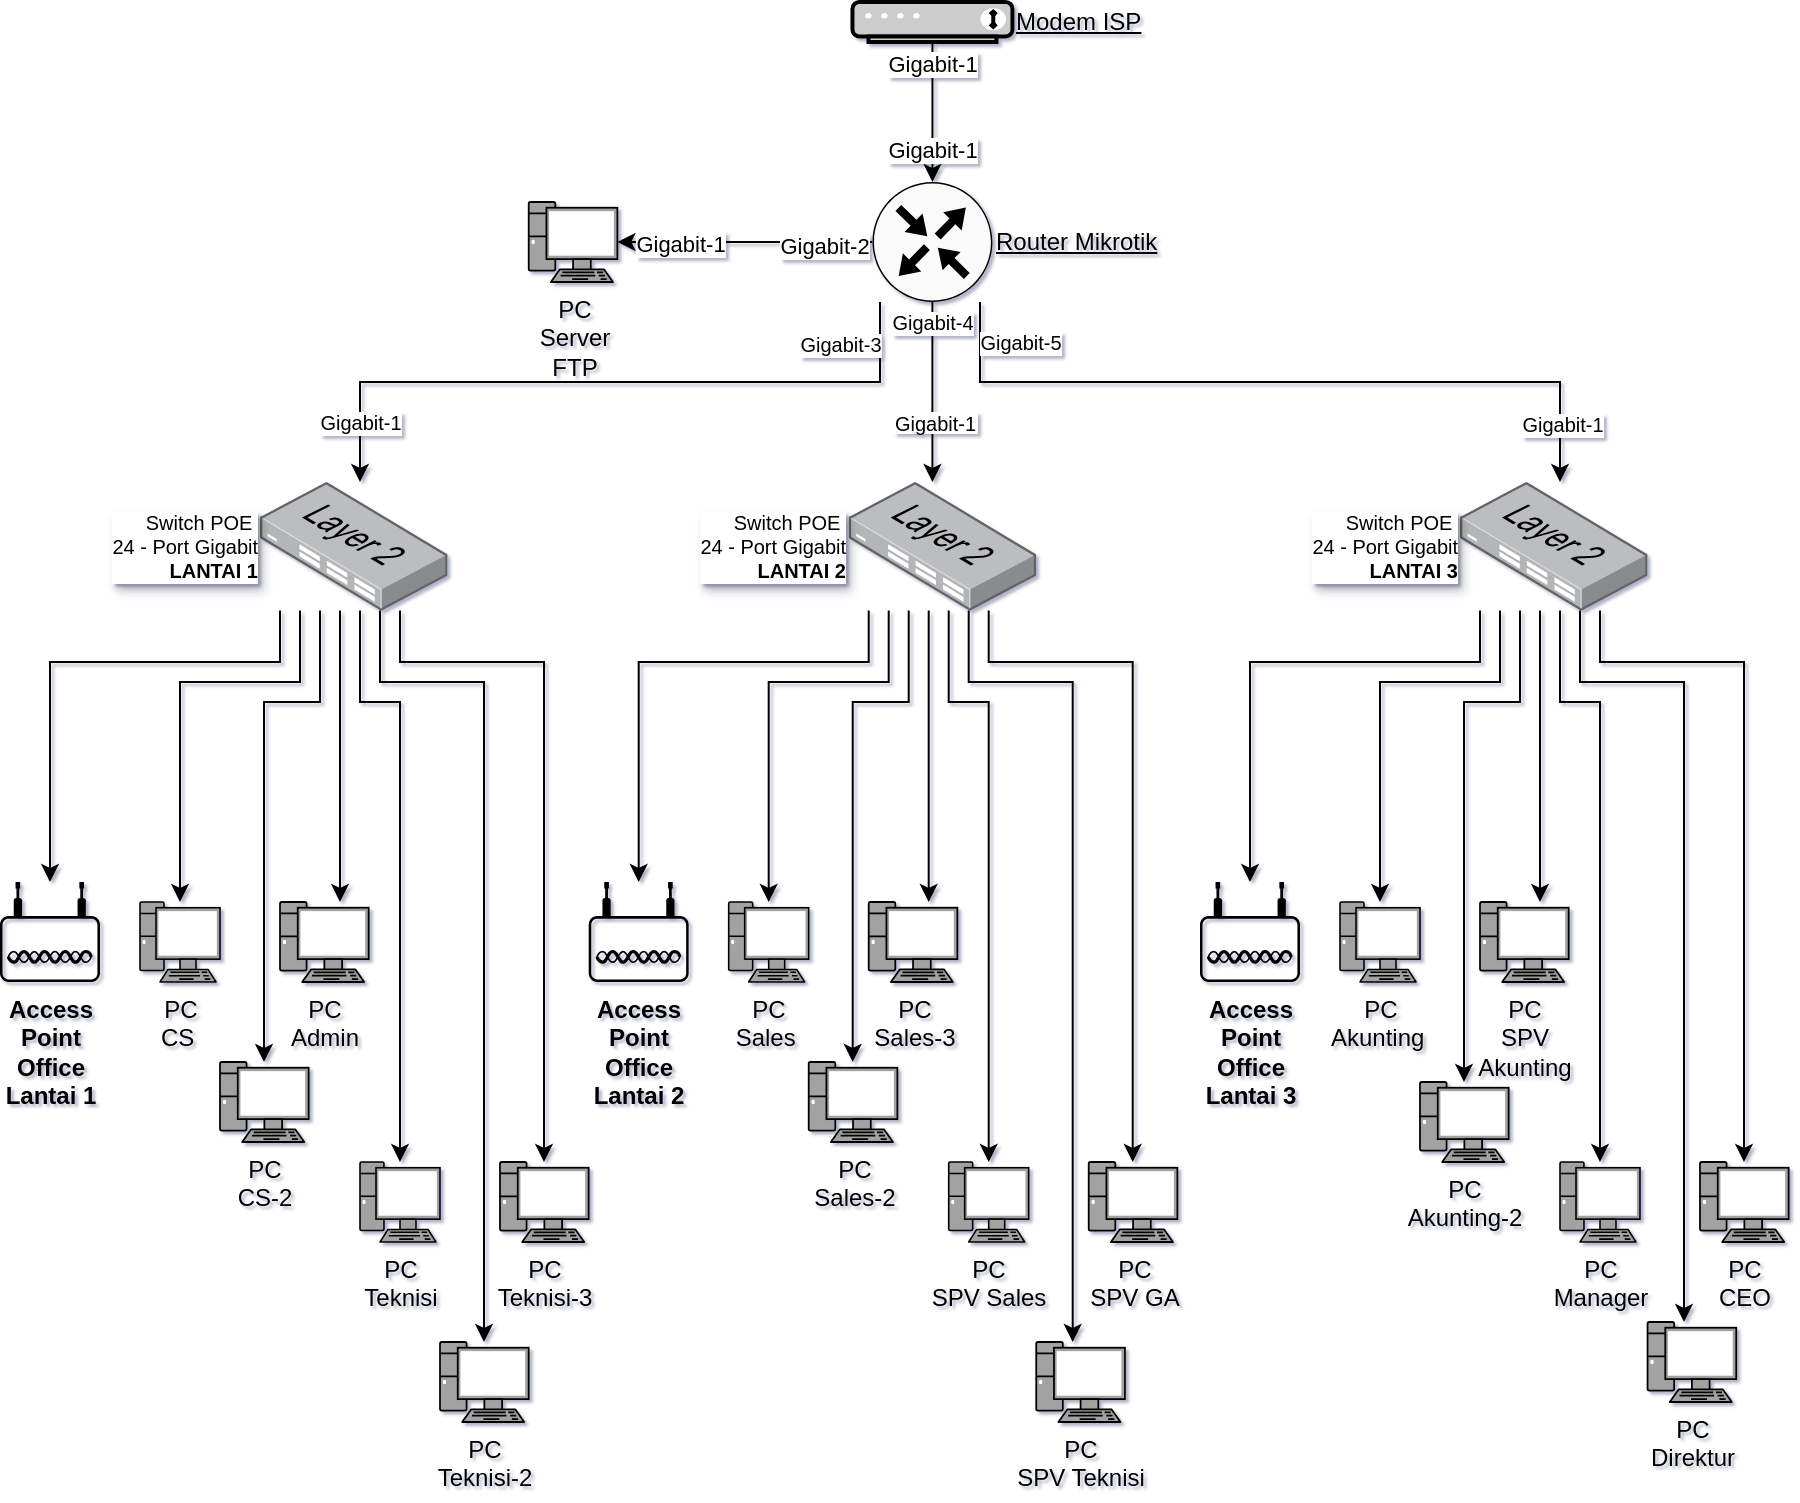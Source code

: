 <mxfile version="28.2.5">
  <diagram name="Halaman-1" id="DElwTYUP9OCx5SLBfsIh">
    <mxGraphModel dx="940" dy="817" grid="1" gridSize="10" guides="1" tooltips="1" connect="1" arrows="1" fold="1" page="1" pageScale="1" pageWidth="1169" pageHeight="827" math="0" shadow="1">
      <root>
        <mxCell id="0" />
        <mxCell id="1" parent="0" />
        <mxCell id="Dri5Y1MQW7EOElF4Cv6K-11" style="edgeStyle=orthogonalEdgeStyle;rounded=0;orthogonalLoop=1;jettySize=auto;html=1;" parent="1" source="Dri5Y1MQW7EOElF4Cv6K-2" target="Dri5Y1MQW7EOElF4Cv6K-10" edge="1">
          <mxGeometry relative="1" as="geometry">
            <Array as="points">
              <mxPoint x="450" y="260" />
              <mxPoint x="190" y="260" />
            </Array>
          </mxGeometry>
        </mxCell>
        <mxCell id="Dri5Y1MQW7EOElF4Cv6K-84" value="Gigabit-3" style="edgeLabel;html=1;align=center;verticalAlign=middle;resizable=0;points=[];fontSize=10;" parent="Dri5Y1MQW7EOElF4Cv6K-11" vertex="1" connectable="0">
          <mxGeometry x="-0.848" y="2" relative="1" as="geometry">
            <mxPoint x="-22" y="-6" as="offset" />
          </mxGeometry>
        </mxCell>
        <mxCell id="Dri5Y1MQW7EOElF4Cv6K-85" value="Gigabit-1" style="edgeLabel;html=1;align=center;verticalAlign=middle;resizable=0;points=[];fontSize=10;" parent="Dri5Y1MQW7EOElF4Cv6K-11" vertex="1" connectable="0">
          <mxGeometry x="0.861" relative="1" as="geometry">
            <mxPoint y="-6" as="offset" />
          </mxGeometry>
        </mxCell>
        <mxCell id="Dri5Y1MQW7EOElF4Cv6K-12" style="edgeStyle=orthogonalEdgeStyle;rounded=0;orthogonalLoop=1;jettySize=auto;html=1;" parent="1" source="Dri5Y1MQW7EOElF4Cv6K-2" edge="1">
          <mxGeometry relative="1" as="geometry">
            <mxPoint x="476.23" y="310" as="targetPoint" />
          </mxGeometry>
        </mxCell>
        <mxCell id="Dri5Y1MQW7EOElF4Cv6K-83" value="Gigabit-4" style="edgeLabel;html=1;align=center;verticalAlign=middle;resizable=0;points=[];fontSize=10;" parent="Dri5Y1MQW7EOElF4Cv6K-12" vertex="1" connectable="0">
          <mxGeometry x="-0.433" y="1" relative="1" as="geometry">
            <mxPoint x="-1" y="-16" as="offset" />
          </mxGeometry>
        </mxCell>
        <mxCell id="Dri5Y1MQW7EOElF4Cv6K-86" value="Gigabit-1" style="edgeLabel;align=center;verticalAlign=middle;resizable=0;points=[];fontSize=10;" parent="Dri5Y1MQW7EOElF4Cv6K-12" vertex="1" connectable="0">
          <mxGeometry x="0.338" y="1" relative="1" as="geometry">
            <mxPoint as="offset" />
          </mxGeometry>
        </mxCell>
        <mxCell id="Dri5Y1MQW7EOElF4Cv6K-13" style="edgeStyle=orthogonalEdgeStyle;rounded=0;orthogonalLoop=1;jettySize=auto;html=1;" parent="1" source="Dri5Y1MQW7EOElF4Cv6K-2" edge="1">
          <mxGeometry relative="1" as="geometry">
            <mxPoint x="790.0" y="310" as="targetPoint" />
            <Array as="points">
              <mxPoint x="500" y="260" />
              <mxPoint x="790" y="260" />
            </Array>
          </mxGeometry>
        </mxCell>
        <mxCell id="Dri5Y1MQW7EOElF4Cv6K-82" value="Gigabit-5" style="edgeLabel;html=1;align=center;verticalAlign=middle;resizable=0;points=[];fontSize=10;" parent="Dri5Y1MQW7EOElF4Cv6K-13" vertex="1" connectable="0">
          <mxGeometry x="-0.882" y="4" relative="1" as="geometry">
            <mxPoint x="16" y="-3" as="offset" />
          </mxGeometry>
        </mxCell>
        <mxCell id="Dri5Y1MQW7EOElF4Cv6K-87" value="Gigabit-1" style="edgeLabel;html=1;align=center;verticalAlign=middle;resizable=0;points=[];fontSize=10;" parent="Dri5Y1MQW7EOElF4Cv6K-13" vertex="1" connectable="0">
          <mxGeometry x="0.854" y="1" relative="1" as="geometry">
            <mxPoint y="-2" as="offset" />
          </mxGeometry>
        </mxCell>
        <mxCell id="Dri5Y1MQW7EOElF4Cv6K-79" value="" style="edgeStyle=orthogonalEdgeStyle;rounded=0;orthogonalLoop=1;jettySize=auto;html=1;" parent="1" source="Dri5Y1MQW7EOElF4Cv6K-2" target="Dri5Y1MQW7EOElF4Cv6K-78" edge="1">
          <mxGeometry relative="1" as="geometry" />
        </mxCell>
        <mxCell id="Dri5Y1MQW7EOElF4Cv6K-80" value="Gigabit-2" style="edgeLabel;html=1;align=center;verticalAlign=middle;resizable=0;points=[];" parent="Dri5Y1MQW7EOElF4Cv6K-79" vertex="1" connectable="0">
          <mxGeometry x="-0.618" y="2" relative="1" as="geometry">
            <mxPoint as="offset" />
          </mxGeometry>
        </mxCell>
        <mxCell id="Dri5Y1MQW7EOElF4Cv6K-81" value="Gigabit-1" style="edgeLabel;html=1;align=center;verticalAlign=middle;resizable=0;points=[];" parent="Dri5Y1MQW7EOElF4Cv6K-79" vertex="1" connectable="0">
          <mxGeometry x="0.524" y="1" relative="1" as="geometry">
            <mxPoint x="1" as="offset" />
          </mxGeometry>
        </mxCell>
        <mxCell id="Dri5Y1MQW7EOElF4Cv6K-2" value="Router Mikrotik" style="sketch=0;points=[[0.5,0,0],[1,0.5,0],[0.5,1,0],[0,0.5,0],[0.145,0.145,0],[0.856,0.145,0],[0.855,0.856,0],[0.145,0.855,0]];verticalLabelPosition=middle;html=1;verticalAlign=middle;aspect=fixed;align=left;pointerEvents=1;shape=mxgraph.cisco19.rect;prIcon=router;fillColor=#FAFAFA;strokeColor=#000000;labelPosition=right;fontStyle=4" parent="1" vertex="1">
          <mxGeometry x="446.23" y="160" width="60" height="60" as="geometry" />
        </mxCell>
        <mxCell id="Dri5Y1MQW7EOElF4Cv6K-4" value="" style="edgeStyle=orthogonalEdgeStyle;rounded=0;orthogonalLoop=1;jettySize=auto;html=1;" parent="1" source="Dri5Y1MQW7EOElF4Cv6K-3" target="Dri5Y1MQW7EOElF4Cv6K-2" edge="1">
          <mxGeometry relative="1" as="geometry" />
        </mxCell>
        <mxCell id="Dri5Y1MQW7EOElF4Cv6K-5" value="Gigabit-1" style="edgeLabel;html=1;align=center;verticalAlign=middle;resizable=0;points=[];" parent="Dri5Y1MQW7EOElF4Cv6K-4" vertex="1" connectable="0">
          <mxGeometry x="-0.689" relative="1" as="geometry">
            <mxPoint as="offset" />
          </mxGeometry>
        </mxCell>
        <mxCell id="Dri5Y1MQW7EOElF4Cv6K-6" value="Gigabit-1" style="edgeLabel;html=1;align=center;verticalAlign=middle;resizable=0;points=[];" parent="Dri5Y1MQW7EOElF4Cv6K-4" vertex="1" connectable="0">
          <mxGeometry x="0.716" y="-1" relative="1" as="geometry">
            <mxPoint x="1" y="-6" as="offset" />
          </mxGeometry>
        </mxCell>
        <mxCell id="Dri5Y1MQW7EOElF4Cv6K-3" value="Modem ISP" style="fontColor=#000000;verticalAlign=middle;verticalLabelPosition=middle;labelPosition=right;align=left;html=1;outlineConnect=0;fillColor=#CCCCCC;strokeColor=#000000;gradientColor=none;gradientDirection=north;strokeWidth=2;shape=mxgraph.networks.modem;fontStyle=4" parent="1" vertex="1">
          <mxGeometry x="436.23" y="70" width="80" height="20" as="geometry" />
        </mxCell>
        <mxCell id="Dri5Y1MQW7EOElF4Cv6K-20" style="edgeStyle=orthogonalEdgeStyle;rounded=0;orthogonalLoop=1;jettySize=auto;html=1;" parent="1" source="Dri5Y1MQW7EOElF4Cv6K-10" target="Dri5Y1MQW7EOElF4Cv6K-19" edge="1">
          <mxGeometry relative="1" as="geometry">
            <Array as="points">
              <mxPoint x="160" y="410" />
              <mxPoint x="100" y="410" />
            </Array>
          </mxGeometry>
        </mxCell>
        <mxCell id="Dri5Y1MQW7EOElF4Cv6K-22" style="edgeStyle=orthogonalEdgeStyle;rounded=0;orthogonalLoop=1;jettySize=auto;html=1;" parent="1" source="Dri5Y1MQW7EOElF4Cv6K-10" target="Dri5Y1MQW7EOElF4Cv6K-18" edge="1">
          <mxGeometry relative="1" as="geometry">
            <Array as="points">
              <mxPoint x="150" y="400" />
              <mxPoint x="35" y="400" />
            </Array>
          </mxGeometry>
        </mxCell>
        <mxCell id="Dri5Y1MQW7EOElF4Cv6K-26" style="edgeStyle=orthogonalEdgeStyle;rounded=0;orthogonalLoop=1;jettySize=auto;html=1;" parent="1" source="Dri5Y1MQW7EOElF4Cv6K-10" target="Dri5Y1MQW7EOElF4Cv6K-25" edge="1">
          <mxGeometry relative="1" as="geometry">
            <Array as="points">
              <mxPoint x="170" y="420" />
              <mxPoint x="142" y="420" />
            </Array>
          </mxGeometry>
        </mxCell>
        <mxCell id="Dri5Y1MQW7EOElF4Cv6K-27" style="edgeStyle=orthogonalEdgeStyle;rounded=0;orthogonalLoop=1;jettySize=auto;html=1;" parent="1" source="Dri5Y1MQW7EOElF4Cv6K-10" target="Dri5Y1MQW7EOElF4Cv6K-24" edge="1">
          <mxGeometry relative="1" as="geometry">
            <Array as="points">
              <mxPoint x="180" y="480" />
              <mxPoint x="180" y="480" />
            </Array>
          </mxGeometry>
        </mxCell>
        <mxCell id="Dri5Y1MQW7EOElF4Cv6K-45" style="edgeStyle=orthogonalEdgeStyle;rounded=0;orthogonalLoop=1;jettySize=auto;html=1;" parent="1" source="Dri5Y1MQW7EOElF4Cv6K-10" target="Dri5Y1MQW7EOElF4Cv6K-42" edge="1">
          <mxGeometry relative="1" as="geometry">
            <Array as="points">
              <mxPoint x="190" y="420" />
              <mxPoint x="210" y="420" />
            </Array>
          </mxGeometry>
        </mxCell>
        <mxCell id="Dri5Y1MQW7EOElF4Cv6K-46" style="edgeStyle=orthogonalEdgeStyle;rounded=0;orthogonalLoop=1;jettySize=auto;html=1;" parent="1" source="Dri5Y1MQW7EOElF4Cv6K-10" target="Dri5Y1MQW7EOElF4Cv6K-44" edge="1">
          <mxGeometry relative="1" as="geometry">
            <Array as="points">
              <mxPoint x="200" y="410" />
              <mxPoint x="252" y="410" />
            </Array>
          </mxGeometry>
        </mxCell>
        <mxCell id="Dri5Y1MQW7EOElF4Cv6K-47" style="edgeStyle=orthogonalEdgeStyle;rounded=0;orthogonalLoop=1;jettySize=auto;html=1;" parent="1" source="Dri5Y1MQW7EOElF4Cv6K-10" target="Dri5Y1MQW7EOElF4Cv6K-43" edge="1">
          <mxGeometry relative="1" as="geometry">
            <Array as="points">
              <mxPoint x="210" y="400" />
              <mxPoint x="282" y="400" />
            </Array>
          </mxGeometry>
        </mxCell>
        <mxCell id="Dri5Y1MQW7EOElF4Cv6K-10" value="Switch POE&amp;nbsp;&lt;div&gt;24 - Port Gigabit&lt;/div&gt;&lt;div&gt;&lt;b&gt;LANTAI 1&lt;/b&gt;&lt;/div&gt;" style="image;points=[];aspect=fixed;html=1;align=right;shadow=0;dashed=0;image=img/lib/allied_telesis/switch/Switch_24_port_L2.svg;labelPosition=left;verticalLabelPosition=middle;verticalAlign=middle;textShadow=1;fontSize=10;" parent="1" vertex="1">
          <mxGeometry x="140" y="310" width="93.77" height="64.28" as="geometry" />
        </mxCell>
        <mxCell id="Dri5Y1MQW7EOElF4Cv6K-18" value="Access&lt;div&gt;Point&lt;/div&gt;&lt;div&gt;Office&lt;/div&gt;&lt;div&gt;Lantai 1&lt;/div&gt;" style="points=[[0.03,0.36,0],[0.18,0,0],[0.5,0.34,0],[0.82,0,0],[0.97,0.36,0],[1,0.67,0],[0.975,0.975,0],[0.5,1,0],[0.025,0.975,0],[0,0.67,0]];verticalLabelPosition=bottom;sketch=0;html=1;verticalAlign=top;aspect=fixed;align=center;pointerEvents=1;shape=mxgraph.cisco19.wireless_access_point;fillColor=#000000;strokeColor=none;fontStyle=1" parent="1" vertex="1">
          <mxGeometry x="10.0" y="510" width="50" height="50" as="geometry" />
        </mxCell>
        <mxCell id="Dri5Y1MQW7EOElF4Cv6K-19" value="PC&lt;div&gt;CS&amp;nbsp;&lt;/div&gt;" style="fontColor=#000000;verticalAlign=top;verticalLabelPosition=bottom;labelPosition=center;align=center;html=1;outlineConnect=0;fillColor=#A2A2A2;strokeColor=#000000;gradientColor=none;gradientDirection=north;strokeWidth=2;shape=mxgraph.networks.pc;" parent="1" vertex="1">
          <mxGeometry x="80" y="520" width="40" height="40" as="geometry" />
        </mxCell>
        <mxCell id="Dri5Y1MQW7EOElF4Cv6K-24" value="PC&lt;div&gt;Admin&lt;/div&gt;" style="fontColor=#000000;verticalAlign=top;verticalLabelPosition=bottom;labelPosition=center;align=center;html=1;outlineConnect=0;fillColor=#A2A2A2;strokeColor=#000000;gradientColor=none;gradientDirection=north;strokeWidth=2;shape=mxgraph.networks.pc;" parent="1" vertex="1">
          <mxGeometry x="150.0" y="520" width="44.35" height="40" as="geometry" />
        </mxCell>
        <mxCell id="Dri5Y1MQW7EOElF4Cv6K-25" value="PC&lt;div&gt;CS-2&lt;/div&gt;" style="fontColor=#000000;verticalAlign=top;verticalLabelPosition=bottom;labelPosition=center;align=center;html=1;outlineConnect=0;fillColor=#A2A2A2;strokeColor=#000000;gradientColor=none;gradientDirection=north;strokeWidth=2;shape=mxgraph.networks.pc;" parent="1" vertex="1">
          <mxGeometry x="120" y="600" width="44.35" height="40" as="geometry" />
        </mxCell>
        <mxCell id="Dri5Y1MQW7EOElF4Cv6K-42" value="PC&lt;div&gt;Teknisi&lt;/div&gt;" style="fontColor=#000000;verticalAlign=top;verticalLabelPosition=bottom;labelPosition=center;align=center;html=1;outlineConnect=0;fillColor=#A2A2A2;strokeColor=#000000;gradientColor=none;gradientDirection=north;strokeWidth=2;shape=mxgraph.networks.pc;" parent="1" vertex="1">
          <mxGeometry x="190" y="650" width="40" height="40" as="geometry" />
        </mxCell>
        <mxCell id="Dri5Y1MQW7EOElF4Cv6K-43" value="PC&lt;div&gt;Teknisi-3&lt;/div&gt;" style="fontColor=#000000;verticalAlign=top;verticalLabelPosition=bottom;labelPosition=center;align=center;html=1;outlineConnect=0;fillColor=#A2A2A2;strokeColor=#000000;gradientColor=none;gradientDirection=north;strokeWidth=2;shape=mxgraph.networks.pc;" parent="1" vertex="1">
          <mxGeometry x="260" y="650" width="44.35" height="40" as="geometry" />
        </mxCell>
        <mxCell id="Dri5Y1MQW7EOElF4Cv6K-44" value="PC&lt;div&gt;Teknisi-2&lt;/div&gt;" style="fontColor=#000000;verticalAlign=top;verticalLabelPosition=bottom;labelPosition=center;align=center;html=1;outlineConnect=0;fillColor=#A2A2A2;strokeColor=#000000;gradientColor=none;gradientDirection=north;strokeWidth=2;shape=mxgraph.networks.pc;" parent="1" vertex="1">
          <mxGeometry x="230" y="740" width="44.35" height="40" as="geometry" />
        </mxCell>
        <mxCell id="Dri5Y1MQW7EOElF4Cv6K-48" style="edgeStyle=orthogonalEdgeStyle;rounded=0;orthogonalLoop=1;jettySize=auto;html=1;" parent="1" source="Dri5Y1MQW7EOElF4Cv6K-55" target="Dri5Y1MQW7EOElF4Cv6K-57" edge="1">
          <mxGeometry relative="1" as="geometry">
            <Array as="points">
              <mxPoint x="454.35" y="410" />
              <mxPoint x="394.35" y="410" />
            </Array>
          </mxGeometry>
        </mxCell>
        <mxCell id="Dri5Y1MQW7EOElF4Cv6K-49" style="edgeStyle=orthogonalEdgeStyle;rounded=0;orthogonalLoop=1;jettySize=auto;html=1;" parent="1" source="Dri5Y1MQW7EOElF4Cv6K-55" target="Dri5Y1MQW7EOElF4Cv6K-56" edge="1">
          <mxGeometry relative="1" as="geometry">
            <Array as="points">
              <mxPoint x="444.35" y="400" />
              <mxPoint x="329.35" y="400" />
            </Array>
          </mxGeometry>
        </mxCell>
        <mxCell id="Dri5Y1MQW7EOElF4Cv6K-50" style="edgeStyle=orthogonalEdgeStyle;rounded=0;orthogonalLoop=1;jettySize=auto;html=1;" parent="1" source="Dri5Y1MQW7EOElF4Cv6K-55" target="Dri5Y1MQW7EOElF4Cv6K-59" edge="1">
          <mxGeometry relative="1" as="geometry">
            <Array as="points">
              <mxPoint x="464.35" y="420" />
              <mxPoint x="436.35" y="420" />
            </Array>
          </mxGeometry>
        </mxCell>
        <mxCell id="Dri5Y1MQW7EOElF4Cv6K-51" style="edgeStyle=orthogonalEdgeStyle;rounded=0;orthogonalLoop=1;jettySize=auto;html=1;" parent="1" source="Dri5Y1MQW7EOElF4Cv6K-55" target="Dri5Y1MQW7EOElF4Cv6K-58" edge="1">
          <mxGeometry relative="1" as="geometry">
            <Array as="points">
              <mxPoint x="474.35" y="480" />
              <mxPoint x="474.35" y="480" />
            </Array>
          </mxGeometry>
        </mxCell>
        <mxCell id="Dri5Y1MQW7EOElF4Cv6K-52" style="edgeStyle=orthogonalEdgeStyle;rounded=0;orthogonalLoop=1;jettySize=auto;html=1;" parent="1" source="Dri5Y1MQW7EOElF4Cv6K-55" target="Dri5Y1MQW7EOElF4Cv6K-60" edge="1">
          <mxGeometry relative="1" as="geometry">
            <Array as="points">
              <mxPoint x="484.35" y="420" />
              <mxPoint x="504.35" y="420" />
            </Array>
          </mxGeometry>
        </mxCell>
        <mxCell id="Dri5Y1MQW7EOElF4Cv6K-53" style="edgeStyle=orthogonalEdgeStyle;rounded=0;orthogonalLoop=1;jettySize=auto;html=1;" parent="1" source="Dri5Y1MQW7EOElF4Cv6K-55" target="Dri5Y1MQW7EOElF4Cv6K-62" edge="1">
          <mxGeometry relative="1" as="geometry">
            <Array as="points">
              <mxPoint x="494.35" y="410" />
              <mxPoint x="546.35" y="410" />
            </Array>
          </mxGeometry>
        </mxCell>
        <mxCell id="Dri5Y1MQW7EOElF4Cv6K-54" style="edgeStyle=orthogonalEdgeStyle;rounded=0;orthogonalLoop=1;jettySize=auto;html=1;" parent="1" source="Dri5Y1MQW7EOElF4Cv6K-55" target="Dri5Y1MQW7EOElF4Cv6K-61" edge="1">
          <mxGeometry relative="1" as="geometry">
            <Array as="points">
              <mxPoint x="504.35" y="400" />
              <mxPoint x="576.35" y="400" />
            </Array>
          </mxGeometry>
        </mxCell>
        <mxCell id="Dri5Y1MQW7EOElF4Cv6K-55" value="Switch POE&amp;nbsp;&lt;div&gt;24 - Port Gigabit&lt;/div&gt;&lt;div&gt;&lt;b&gt;LANTAI 2&lt;/b&gt;&lt;/div&gt;" style="image;points=[];aspect=fixed;html=1;align=right;shadow=0;dashed=0;image=img/lib/allied_telesis/switch/Switch_24_port_L2.svg;labelPosition=left;verticalLabelPosition=middle;verticalAlign=middle;textShadow=1;fontSize=10;" parent="1" vertex="1">
          <mxGeometry x="434.35" y="310" width="93.77" height="64.28" as="geometry" />
        </mxCell>
        <mxCell id="Dri5Y1MQW7EOElF4Cv6K-56" value="Access&lt;div&gt;Point&lt;/div&gt;&lt;div&gt;Office&lt;/div&gt;&lt;div&gt;Lantai 2&lt;/div&gt;" style="points=[[0.03,0.36,0],[0.18,0,0],[0.5,0.34,0],[0.82,0,0],[0.97,0.36,0],[1,0.67,0],[0.975,0.975,0],[0.5,1,0],[0.025,0.975,0],[0,0.67,0]];verticalLabelPosition=bottom;sketch=0;html=1;verticalAlign=top;aspect=fixed;align=center;pointerEvents=1;shape=mxgraph.cisco19.wireless_access_point;fillColor=#000000;strokeColor=none;fontStyle=1" parent="1" vertex="1">
          <mxGeometry x="304.35" y="510" width="50" height="50" as="geometry" />
        </mxCell>
        <mxCell id="Dri5Y1MQW7EOElF4Cv6K-57" value="PC&lt;div&gt;Sales&amp;nbsp;&lt;/div&gt;" style="fontColor=#000000;verticalAlign=top;verticalLabelPosition=bottom;labelPosition=center;align=center;html=1;outlineConnect=0;fillColor=#A2A2A2;strokeColor=#000000;gradientColor=none;gradientDirection=north;strokeWidth=2;shape=mxgraph.networks.pc;" parent="1" vertex="1">
          <mxGeometry x="374.35" y="520" width="40" height="40" as="geometry" />
        </mxCell>
        <mxCell id="Dri5Y1MQW7EOElF4Cv6K-58" value="PC&lt;div&gt;Sales-3&lt;/div&gt;" style="fontColor=#000000;verticalAlign=top;verticalLabelPosition=bottom;labelPosition=center;align=center;html=1;outlineConnect=0;fillColor=#A2A2A2;strokeColor=#000000;gradientColor=none;gradientDirection=north;strokeWidth=2;shape=mxgraph.networks.pc;" parent="1" vertex="1">
          <mxGeometry x="444.35" y="520" width="44.35" height="40" as="geometry" />
        </mxCell>
        <mxCell id="Dri5Y1MQW7EOElF4Cv6K-59" value="PC&lt;div&gt;Sales-2&lt;/div&gt;" style="fontColor=#000000;verticalAlign=top;verticalLabelPosition=bottom;labelPosition=center;align=center;html=1;outlineConnect=0;fillColor=#A2A2A2;strokeColor=#000000;gradientColor=none;gradientDirection=north;strokeWidth=2;shape=mxgraph.networks.pc;" parent="1" vertex="1">
          <mxGeometry x="414.35" y="600" width="44.35" height="40" as="geometry" />
        </mxCell>
        <mxCell id="Dri5Y1MQW7EOElF4Cv6K-60" value="PC&lt;div&gt;SPV Sales&lt;/div&gt;" style="fontColor=#000000;verticalAlign=top;verticalLabelPosition=bottom;labelPosition=center;align=center;html=1;outlineConnect=0;fillColor=#A2A2A2;strokeColor=#000000;gradientColor=none;gradientDirection=north;strokeWidth=2;shape=mxgraph.networks.pc;" parent="1" vertex="1">
          <mxGeometry x="484.35" y="650" width="40" height="40" as="geometry" />
        </mxCell>
        <mxCell id="Dri5Y1MQW7EOElF4Cv6K-61" value="PC&lt;div&gt;SPV GA&lt;/div&gt;" style="fontColor=#000000;verticalAlign=top;verticalLabelPosition=bottom;labelPosition=center;align=center;html=1;outlineConnect=0;fillColor=#A2A2A2;strokeColor=#000000;gradientColor=none;gradientDirection=north;strokeWidth=2;shape=mxgraph.networks.pc;" parent="1" vertex="1">
          <mxGeometry x="554.35" y="650" width="44.35" height="40" as="geometry" />
        </mxCell>
        <mxCell id="Dri5Y1MQW7EOElF4Cv6K-62" value="PC&lt;div&gt;SPV Teknisi&lt;/div&gt;" style="fontColor=#000000;verticalAlign=top;verticalLabelPosition=bottom;labelPosition=center;align=center;html=1;outlineConnect=0;fillColor=#A2A2A2;strokeColor=#000000;gradientColor=none;gradientDirection=north;strokeWidth=2;shape=mxgraph.networks.pc;" parent="1" vertex="1">
          <mxGeometry x="528.12" y="740" width="44.35" height="40" as="geometry" />
        </mxCell>
        <mxCell id="Dri5Y1MQW7EOElF4Cv6K-63" style="edgeStyle=orthogonalEdgeStyle;rounded=0;orthogonalLoop=1;jettySize=auto;html=1;" parent="1" source="Dri5Y1MQW7EOElF4Cv6K-70" target="Dri5Y1MQW7EOElF4Cv6K-72" edge="1">
          <mxGeometry relative="1" as="geometry">
            <Array as="points">
              <mxPoint x="760" y="410" />
              <mxPoint x="700" y="410" />
            </Array>
          </mxGeometry>
        </mxCell>
        <mxCell id="Dri5Y1MQW7EOElF4Cv6K-64" style="edgeStyle=orthogonalEdgeStyle;rounded=0;orthogonalLoop=1;jettySize=auto;html=1;" parent="1" source="Dri5Y1MQW7EOElF4Cv6K-70" target="Dri5Y1MQW7EOElF4Cv6K-71" edge="1">
          <mxGeometry relative="1" as="geometry">
            <Array as="points">
              <mxPoint x="750" y="400" />
              <mxPoint x="635" y="400" />
            </Array>
          </mxGeometry>
        </mxCell>
        <mxCell id="Dri5Y1MQW7EOElF4Cv6K-65" style="edgeStyle=orthogonalEdgeStyle;rounded=0;orthogonalLoop=1;jettySize=auto;html=1;" parent="1" source="Dri5Y1MQW7EOElF4Cv6K-70" target="Dri5Y1MQW7EOElF4Cv6K-74" edge="1">
          <mxGeometry relative="1" as="geometry">
            <Array as="points">
              <mxPoint x="770" y="420" />
              <mxPoint x="742" y="420" />
            </Array>
          </mxGeometry>
        </mxCell>
        <mxCell id="Dri5Y1MQW7EOElF4Cv6K-66" style="edgeStyle=orthogonalEdgeStyle;rounded=0;orthogonalLoop=1;jettySize=auto;html=1;" parent="1" source="Dri5Y1MQW7EOElF4Cv6K-70" target="Dri5Y1MQW7EOElF4Cv6K-73" edge="1">
          <mxGeometry relative="1" as="geometry">
            <Array as="points">
              <mxPoint x="780" y="480" />
              <mxPoint x="780" y="480" />
            </Array>
          </mxGeometry>
        </mxCell>
        <mxCell id="Dri5Y1MQW7EOElF4Cv6K-67" style="edgeStyle=orthogonalEdgeStyle;rounded=0;orthogonalLoop=1;jettySize=auto;html=1;" parent="1" source="Dri5Y1MQW7EOElF4Cv6K-70" target="Dri5Y1MQW7EOElF4Cv6K-75" edge="1">
          <mxGeometry relative="1" as="geometry">
            <Array as="points">
              <mxPoint x="790" y="420" />
              <mxPoint x="810" y="420" />
            </Array>
          </mxGeometry>
        </mxCell>
        <mxCell id="Dri5Y1MQW7EOElF4Cv6K-68" style="edgeStyle=orthogonalEdgeStyle;rounded=0;orthogonalLoop=1;jettySize=auto;html=1;" parent="1" source="Dri5Y1MQW7EOElF4Cv6K-70" target="Dri5Y1MQW7EOElF4Cv6K-77" edge="1">
          <mxGeometry relative="1" as="geometry">
            <Array as="points">
              <mxPoint x="800" y="410" />
              <mxPoint x="852" y="410" />
            </Array>
          </mxGeometry>
        </mxCell>
        <mxCell id="Dri5Y1MQW7EOElF4Cv6K-69" style="edgeStyle=orthogonalEdgeStyle;rounded=0;orthogonalLoop=1;jettySize=auto;html=1;" parent="1" source="Dri5Y1MQW7EOElF4Cv6K-70" target="Dri5Y1MQW7EOElF4Cv6K-76" edge="1">
          <mxGeometry relative="1" as="geometry">
            <Array as="points">
              <mxPoint x="810" y="400" />
              <mxPoint x="882" y="400" />
            </Array>
          </mxGeometry>
        </mxCell>
        <mxCell id="Dri5Y1MQW7EOElF4Cv6K-70" value="Switch POE&amp;nbsp;&lt;div&gt;24 - Port Gigabit&lt;/div&gt;&lt;div&gt;&lt;b&gt;LANTAI 3&lt;/b&gt;&lt;/div&gt;" style="image;points=[];aspect=fixed;html=1;align=right;shadow=0;dashed=0;image=img/lib/allied_telesis/switch/Switch_24_port_L2.svg;labelPosition=left;verticalLabelPosition=middle;verticalAlign=middle;textShadow=1;fontSize=10;" parent="1" vertex="1">
          <mxGeometry x="740" y="310" width="93.77" height="64.28" as="geometry" />
        </mxCell>
        <mxCell id="Dri5Y1MQW7EOElF4Cv6K-71" value="Access&lt;div&gt;Point&lt;/div&gt;&lt;div&gt;Office&lt;/div&gt;&lt;div&gt;Lantai 3&lt;/div&gt;" style="points=[[0.03,0.36,0],[0.18,0,0],[0.5,0.34,0],[0.82,0,0],[0.97,0.36,0],[1,0.67,0],[0.975,0.975,0],[0.5,1,0],[0.025,0.975,0],[0,0.67,0]];verticalLabelPosition=bottom;sketch=0;html=1;verticalAlign=top;aspect=fixed;align=center;pointerEvents=1;shape=mxgraph.cisco19.wireless_access_point;fillColor=#000000;strokeColor=none;fontStyle=1" parent="1" vertex="1">
          <mxGeometry x="610" y="510" width="50" height="50" as="geometry" />
        </mxCell>
        <mxCell id="Dri5Y1MQW7EOElF4Cv6K-72" value="PC&lt;div&gt;Akunting&amp;nbsp;&lt;/div&gt;" style="fontColor=#000000;verticalAlign=top;verticalLabelPosition=bottom;labelPosition=center;align=center;html=1;outlineConnect=0;fillColor=#A2A2A2;strokeColor=#000000;gradientColor=none;gradientDirection=north;strokeWidth=2;shape=mxgraph.networks.pc;" parent="1" vertex="1">
          <mxGeometry x="680" y="520" width="40" height="40" as="geometry" />
        </mxCell>
        <mxCell id="Dri5Y1MQW7EOElF4Cv6K-73" value="PC&lt;div&gt;SPV&lt;/div&gt;&lt;div&gt;Akunting&lt;/div&gt;" style="fontColor=#000000;verticalAlign=top;verticalLabelPosition=bottom;labelPosition=center;align=center;html=1;outlineConnect=0;fillColor=#A2A2A2;strokeColor=#000000;gradientColor=none;gradientDirection=north;strokeWidth=2;shape=mxgraph.networks.pc;" parent="1" vertex="1">
          <mxGeometry x="750" y="520" width="44.35" height="40" as="geometry" />
        </mxCell>
        <mxCell id="Dri5Y1MQW7EOElF4Cv6K-74" value="PC&lt;div&gt;Akunting-2&lt;/div&gt;" style="fontColor=#000000;verticalAlign=top;verticalLabelPosition=bottom;labelPosition=center;align=center;html=1;outlineConnect=0;fillColor=#A2A2A2;strokeColor=#000000;gradientColor=none;gradientDirection=north;strokeWidth=2;shape=mxgraph.networks.pc;" parent="1" vertex="1">
          <mxGeometry x="720" y="610" width="44.35" height="40" as="geometry" />
        </mxCell>
        <mxCell id="Dri5Y1MQW7EOElF4Cv6K-75" value="PC&lt;div&gt;Manager&lt;/div&gt;" style="fontColor=#000000;verticalAlign=top;verticalLabelPosition=bottom;labelPosition=center;align=center;html=1;outlineConnect=0;fillColor=#A2A2A2;strokeColor=#000000;gradientColor=none;gradientDirection=north;strokeWidth=2;shape=mxgraph.networks.pc;" parent="1" vertex="1">
          <mxGeometry x="790" y="650" width="40" height="40" as="geometry" />
        </mxCell>
        <mxCell id="Dri5Y1MQW7EOElF4Cv6K-76" value="PC&lt;div&gt;CEO&lt;/div&gt;" style="fontColor=#000000;verticalAlign=top;verticalLabelPosition=bottom;labelPosition=center;align=center;html=1;outlineConnect=0;fillColor=#A2A2A2;strokeColor=#000000;gradientColor=none;gradientDirection=north;strokeWidth=2;shape=mxgraph.networks.pc;" parent="1" vertex="1">
          <mxGeometry x="860" y="650" width="44.35" height="40" as="geometry" />
        </mxCell>
        <mxCell id="Dri5Y1MQW7EOElF4Cv6K-77" value="PC&lt;div&gt;Direktur&lt;/div&gt;" style="fontColor=#000000;verticalAlign=top;verticalLabelPosition=bottom;labelPosition=center;align=center;html=1;outlineConnect=0;fillColor=#A2A2A2;strokeColor=#000000;gradientColor=none;gradientDirection=north;strokeWidth=2;shape=mxgraph.networks.pc;" parent="1" vertex="1">
          <mxGeometry x="833.77" y="730" width="44.35" height="40" as="geometry" />
        </mxCell>
        <mxCell id="Dri5Y1MQW7EOElF4Cv6K-78" value="PC&lt;div&gt;Server&lt;/div&gt;&lt;div&gt;FTP&lt;/div&gt;" style="fontColor=#000000;verticalAlign=top;verticalLabelPosition=bottom;labelPosition=center;align=center;html=1;outlineConnect=0;fillColor=#A2A2A2;strokeColor=#000000;gradientColor=none;gradientDirection=north;strokeWidth=2;shape=mxgraph.networks.pc;" parent="1" vertex="1">
          <mxGeometry x="274.35" y="170" width="44.35" height="40" as="geometry" />
        </mxCell>
      </root>
    </mxGraphModel>
  </diagram>
</mxfile>
